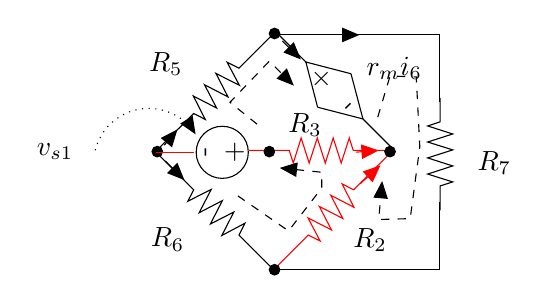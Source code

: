 \begin{tikzpicture}[y=-1cm]
\sf
\draw[red] (5.333,3.467) -- (4.833,3.467) -- (4.782,3.309) -- (4.68,3.627) -- (4.578,3.309) -- (4.478,3.627) -- (4.376,3.309) -- (4.273,3.627) -- (4.171,3.309) -- (4.071,3.627) -- (4.02,3.467) -- (3.511,3.467);
\draw[black] (2.322,3.482) -- (2.807,2.998) -- (2.953,3.073) -- (2.802,2.776) -- (3.098,2.929) -- (2.944,2.633) -- (3.242,2.787) -- (3.089,2.489) -- (3.387,2.64) -- (3.231,2.347) -- (3.382,2.422) -- (3.822,1.982);
\draw[red] (5.322,3.482) -- (4.838,3.967) -- (4.691,3.891) -- (4.842,4.189) -- (4.547,4.036) -- (4.7,4.331) -- (4.402,4.178) -- (4.556,4.476) -- (4.258,4.324) -- (4.413,4.618) -- (4.262,4.542) -- (3.822,4.982);
\draw[black] (2.322,3.482) -- (2.807,3.967) -- (2.731,4.113) -- (3.029,3.962) -- (2.876,4.258) -- (3.171,4.104) -- (3.018,4.402) -- (3.316,4.249) -- (3.164,4.547) -- (3.458,4.391) -- (3.382,4.542) -- (3.822,4.982);
\draw[black] (5.936,2.798) -- (5.936,3.104) -- (5.778,3.156) -- (6.096,3.258) -- (5.778,3.36) -- (6.096,3.46) -- (5.778,3.562) -- (6.096,3.664) -- (5.778,3.767) -- (6.096,3.867) -- (5.936,3.918) -- (5.936,4.227);
\draw[dotted,arrows=-triangle 45,black] (2.236,3.634) +(-166:0.701) arc (-166:-32:0.701);
\draw[black] (3.169,3.491) circle (0.331cm);
\path (3.24,3.491) node[text=black,anchor=base,rotate=270.0] {+};
\path (2.878,3.496) node[text=black,anchor=base,rotate=270.0] {-};
\draw[black] (4.231,2.344) -- (4.804,2.493);
\draw[black] (4.956,3.067) -- (4.804,2.493);
\draw[black] (4.231,2.344) -- (4.38,2.918);
\draw[black] (4.956,3.067) -- (4.38,2.918);
\path (4.491,2.62) node[text=black,anchor=base,rotate=45.0] {+};
\path (4.829,2.958) node[text=black,anchor=base,rotate=45.0] {-};
\filldraw[black] (3.833,1.982) circle (0.067cm);
\filldraw[black] (3.833,4.982) circle (0.067cm);
\filldraw[black] (5.3,3.482) circle (0.067cm);
\filldraw[black] (3.767,3.482) circle (0.067cm);
\filldraw[black] (2.344,3.482) circle (0.067cm);
\draw[arrows=-triangle 45,black] (2.433,3.4) -- (2.6,3.2);
\draw[arrows=-triangle 45,black] (2.444,3.6) -- (2.689,3.844);
\draw[arrows=-triangle 45,black] (4.356,2) -- (4.911,2);
\draw[arrows=-triangle 45,red] (4.922,3.889) -- (5.178,3.656);
\draw[arrows=-triangle 45,red] (4.867,3.489) -- (5.156,3.467);
\draw[red] (2.811,3.493) -- (2.333,3.493);
\draw[black] (3.822,4.982) -- (5.933,4.982) -- (5.933,4.127);
\draw[black] (3.822,1.993) -- (5.933,1.993) -- (5.933,2.849);
\draw[black] (4.956,3.067) -- (5.322,3.433);
\draw[black] (4.244,2.356) -- (3.856,1.967);
\draw[arrows=-triangle 45,black] (3.933,2.078) -- (4.167,2.311);
\draw[dashed,arrows=-triangle 45,black] (3.611,3.133) -- (3.267,2.856) -- (3.767,2.333) -- (4.078,2.644);
\draw[dashed,arrows=-triangle 45,black] (3.367,4.044) -- (4.011,4.489) -- (4.433,3.944) -- (4.433,3.744) -- (3.9,3.689);
\draw[dashed,arrows=-triangle 45,black] (5.144,3.044) -- (5.3,2.522) -- (5.633,2.533) -- (5.678,3.422) -- (5.556,4.333) -- (5.156,4.344) -- (5.2,3.856);
\path (1.4,3.533) node[text=black,anchor=base east] {$v_{s1}$};
\path (2.789,2.46) node[text=black,anchor=base east] {$R_5$};
\path (2.811,4.693) node[text=black,anchor=base east] {$R_6$};
\path (6.289,3.716) node[text=black,anchor=base west] {$R_7$};
\path (4.711,4.704) node[text=black,anchor=base west] {$R_2$};
\path (4.222,3.238) node[text=black,anchor=base] {$R_3$};
\path (4.878,2.511) node[text=black,anchor=base west] {$r_mi_6$};

\end{tikzpicture}%

%% Configure (x)emacs for this file ...
%% Local Variables:
%% mode: latex
%% End: